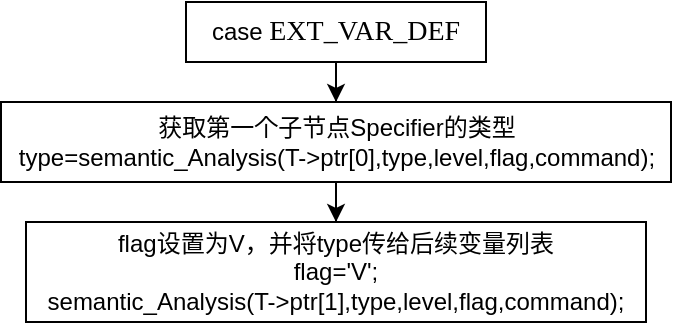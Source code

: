 <mxfile version="14.0.5" type="github">
  <diagram id="pb_kn2ttg73mq48QflHl" name="第 1 页">
    <mxGraphModel dx="757" dy="681" grid="1" gridSize="10" guides="1" tooltips="1" connect="1" arrows="1" fold="1" page="1" pageScale="1" pageWidth="2336" pageHeight="1654" math="0" shadow="0">
      <root>
        <mxCell id="0" />
        <mxCell id="1" parent="0" />
        <mxCell id="CL3Yj9QpvklW1oUukG-D-3" style="edgeStyle=orthogonalEdgeStyle;rounded=0;orthogonalLoop=1;jettySize=auto;html=1;fontFamily=Helvetica;fontSize=12;" edge="1" parent="1" source="CL3Yj9QpvklW1oUukG-D-1" target="CL3Yj9QpvklW1oUukG-D-2">
          <mxGeometry relative="1" as="geometry" />
        </mxCell>
        <mxCell id="CL3Yj9QpvklW1oUukG-D-1" value="case&amp;nbsp;&lt;span style=&quot;color: rgba(0 , 0 , 0 , 0) ; font-family: monospace ; font-size: 0px&quot;&gt;%3CmxGraphModel%3E%3Croot%3E%3CmxCell%20id%3D%220%22%2F%3E%3CmxCell%20id%3D%221%22%20parent%3D%220%22%2F%3E%3CmxCell%20id%3D%222%22%20value%3D%22case%3A%20EXT_VAR_DEF%22%20style%3D%22whiteSpace%3Dwrap%3Bhtml%3D1%3B%22%20vertex%3D%221%22%20parent%3D%221%22%3E%3CmxGeometry%20x%3D%22260%22%20y%3D%22350%22%20width%3D%22120%22%20height%3D%2230%22%20as%3D%22geometry%22%2F%3E%3C%2FmxCell%3E%3C%2Froot%3E%3C%2FmxGraphModel%3E&lt;/span&gt;&lt;span style=&quot;color: rgba(0 , 0 , 0 , 0) ; font-family: monospace ; font-size: 0px&quot;&gt;%3CmxGraphModel%3E%3Croot%3E%3CmxCell%20id%3D%220%22%2F%3E%3CmxCell%20id%3D%221%22%20parent%3D%220%22%2F%3E%3CmxCell%20id%3D%222%22%20value%3D%22case%3A%20EXT_VAR_DEF%22%20style%3D%22whiteSpace%3Dwrap%3Bhtml%3D1%3B%22%20vertex%3D%221%22%20parent%3D%221%22%3E%3CmxGeometry%20x%3D%22260%22%20y%3D%22350%22%20width%3D%22120%22%20height%3D%2230%22%20as%3D%22geometry%22%2F%3E%3C%2FmxCell%3E%3C%2Froot%3E%3C%2FmxGraphModel%3E&lt;/span&gt;&lt;span lang=&quot;EN-US&quot; style=&quot;font-size: 10.5pt ; font-family: &amp;#34;times new roman&amp;#34; , serif&quot;&gt;EXT_VAR_DEF&lt;/span&gt;" style="rounded=0;whiteSpace=wrap;html=1;" vertex="1" parent="1">
          <mxGeometry x="270" y="150" width="150" height="30" as="geometry" />
        </mxCell>
        <mxCell id="CL3Yj9QpvklW1oUukG-D-5" style="edgeStyle=orthogonalEdgeStyle;rounded=0;orthogonalLoop=1;jettySize=auto;html=1;fontFamily=Helvetica;fontSize=12;" edge="1" parent="1" source="CL3Yj9QpvklW1oUukG-D-2" target="CL3Yj9QpvklW1oUukG-D-4">
          <mxGeometry relative="1" as="geometry" />
        </mxCell>
        <mxCell id="CL3Yj9QpvklW1oUukG-D-2" value="获取第一个子节点&lt;span lang=&quot;EN-US&quot; style=&quot;font-size: 12px;&quot;&gt;Specifier的类型&lt;/span&gt;&lt;br style=&quot;font-size: 12px;&quot;&gt;type=semantic_Analysis(T-&amp;gt;ptr[0],type,level,flag,command);" style="rounded=0;whiteSpace=wrap;html=1;fontSize=12;fontFamily=Helvetica;" vertex="1" parent="1">
          <mxGeometry x="177.5" y="200" width="335" height="40" as="geometry" />
        </mxCell>
        <mxCell id="CL3Yj9QpvklW1oUukG-D-4" value="&lt;div&gt;flag设置为V，并将type传给后续变量列表&lt;/div&gt;&lt;div&gt;flag=&#39;V&#39;;&lt;/div&gt;&lt;div&gt;&lt;span&gt;semantic_Analysis(T-&amp;gt;ptr[1],type,level,flag,command);&lt;/span&gt;&lt;/div&gt;" style="rounded=0;whiteSpace=wrap;html=1;fontFamily=Helvetica;fontSize=12;" vertex="1" parent="1">
          <mxGeometry x="190" y="260" width="310" height="50" as="geometry" />
        </mxCell>
      </root>
    </mxGraphModel>
  </diagram>
</mxfile>
